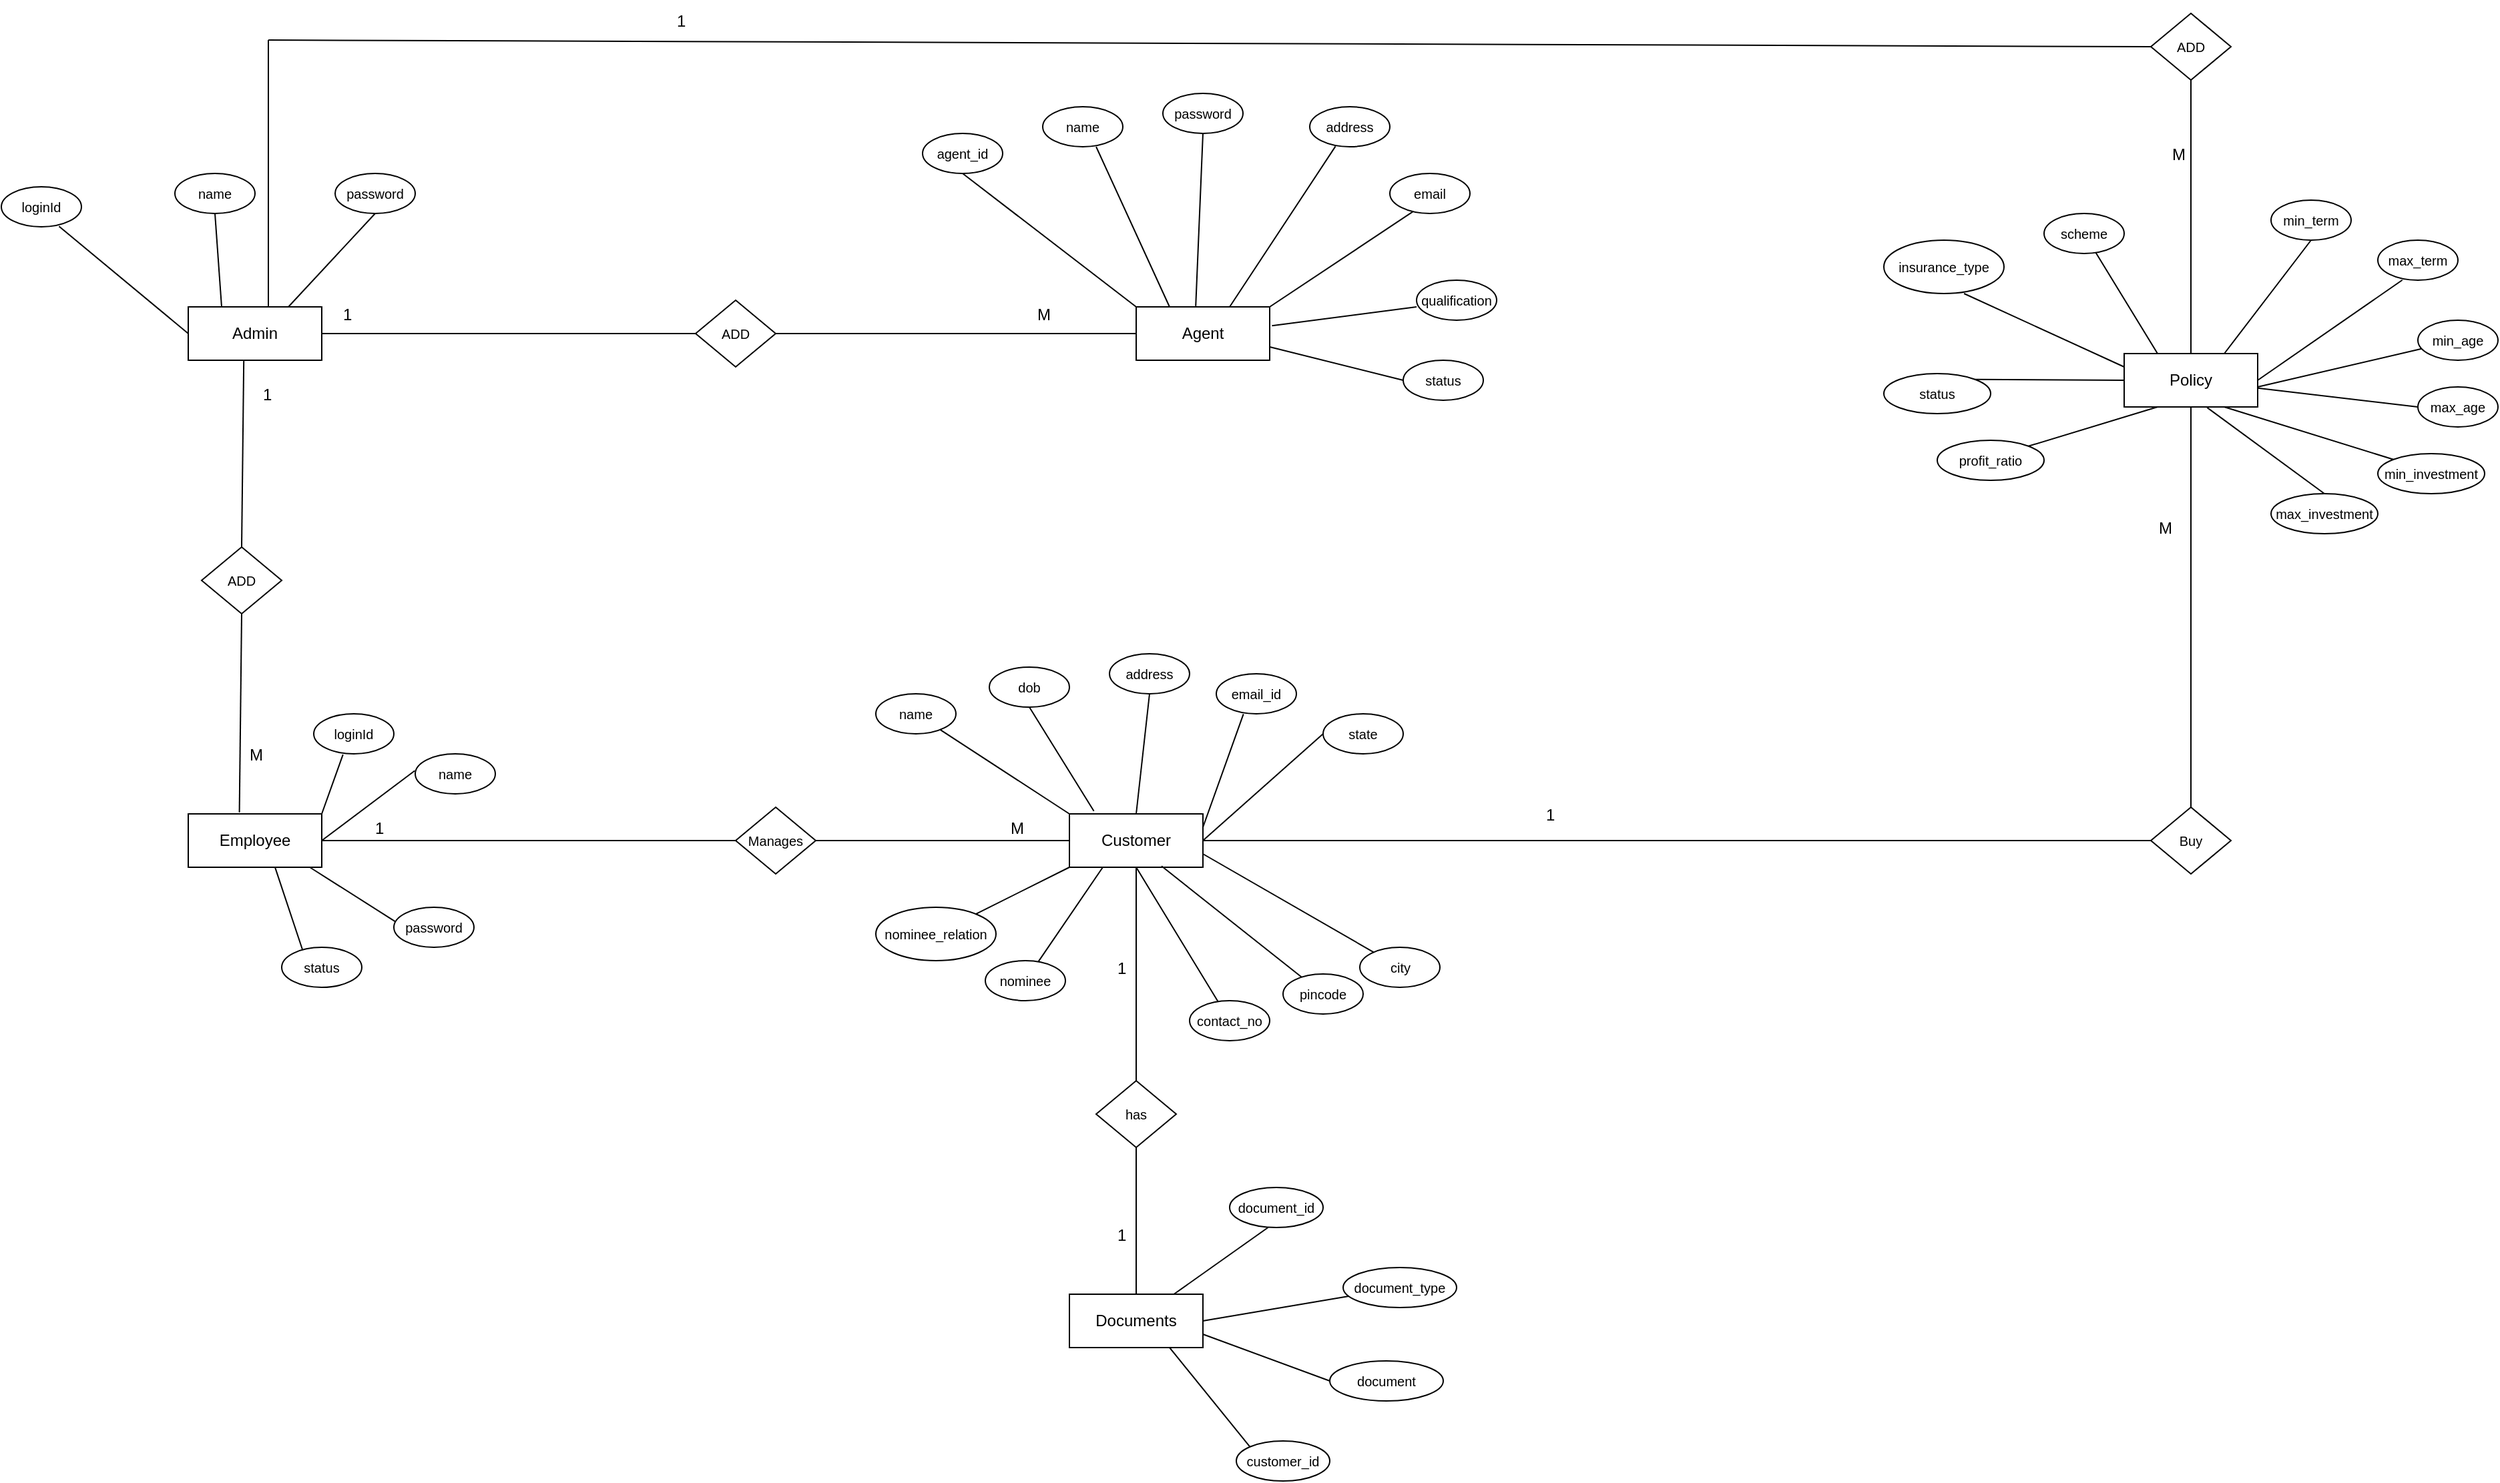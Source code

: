 <mxfile version="20.2.3" type="device"><diagram id="deHl7INwmzw43s4CcT-8" name="Page-1"><mxGraphModel dx="1221" dy="764" grid="1" gridSize="10" guides="1" tooltips="1" connect="1" arrows="1" fold="1" page="1" pageScale="1" pageWidth="827" pageHeight="1169" math="0" shadow="0"><root><mxCell id="0"/><mxCell id="1" parent="0"/><mxCell id="kj8XC2v3NayY3ZN3ImN2-1" value="Admin" style="whiteSpace=wrap;html=1;align=center;" parent="1" vertex="1"><mxGeometry x="230" y="250" width="100" height="40" as="geometry"/></mxCell><mxCell id="kj8XC2v3NayY3ZN3ImN2-2" value="&lt;font style=&quot;font-size: 10px;&quot;&gt;loginId&lt;/font&gt;" style="ellipse;whiteSpace=wrap;html=1;align=center;" parent="1" vertex="1"><mxGeometry x="90" y="160" width="60" height="30" as="geometry"/></mxCell><mxCell id="kj8XC2v3NayY3ZN3ImN2-3" value="" style="endArrow=none;html=1;rounded=0;fontSize=10;entryX=0.72;entryY=0.987;entryDx=0;entryDy=0;entryPerimeter=0;exitX=0;exitY=0.5;exitDx=0;exitDy=0;" parent="1" source="kj8XC2v3NayY3ZN3ImN2-1" target="kj8XC2v3NayY3ZN3ImN2-2" edge="1"><mxGeometry width="50" height="50" relative="1" as="geometry"><mxPoint x="360" y="290" as="sourcePoint"/><mxPoint x="410" y="240" as="targetPoint"/></mxGeometry></mxCell><mxCell id="kj8XC2v3NayY3ZN3ImN2-4" value="&lt;font style=&quot;font-size: 10px;&quot;&gt;name&lt;/font&gt;" style="ellipse;whiteSpace=wrap;html=1;align=center;" parent="1" vertex="1"><mxGeometry x="220" y="150" width="60" height="30" as="geometry"/></mxCell><mxCell id="kj8XC2v3NayY3ZN3ImN2-5" value="" style="endArrow=none;html=1;rounded=0;fontSize=10;entryX=0.5;entryY=1;entryDx=0;entryDy=0;exitX=0.25;exitY=0;exitDx=0;exitDy=0;" parent="1" source="kj8XC2v3NayY3ZN3ImN2-1" target="kj8XC2v3NayY3ZN3ImN2-4" edge="1"><mxGeometry width="50" height="50" relative="1" as="geometry"><mxPoint x="240" y="280" as="sourcePoint"/><mxPoint x="143.2" y="199.61" as="targetPoint"/></mxGeometry></mxCell><mxCell id="kj8XC2v3NayY3ZN3ImN2-6" value="&lt;font style=&quot;font-size: 10px;&quot;&gt;password&lt;/font&gt;" style="ellipse;whiteSpace=wrap;html=1;align=center;" parent="1" vertex="1"><mxGeometry x="340" y="150" width="60" height="30" as="geometry"/></mxCell><mxCell id="kj8XC2v3NayY3ZN3ImN2-7" value="" style="endArrow=none;html=1;rounded=0;fontSize=10;entryX=0.5;entryY=1;entryDx=0;entryDy=0;exitX=0.75;exitY=0;exitDx=0;exitDy=0;" parent="1" source="kj8XC2v3NayY3ZN3ImN2-1" target="kj8XC2v3NayY3ZN3ImN2-6" edge="1"><mxGeometry width="50" height="50" relative="1" as="geometry"><mxPoint x="265" y="260" as="sourcePoint"/><mxPoint x="260" y="190" as="targetPoint"/></mxGeometry></mxCell><mxCell id="kj8XC2v3NayY3ZN3ImN2-8" value="ADD" style="rhombus;whiteSpace=wrap;html=1;fontSize=10;" parent="1" vertex="1"><mxGeometry x="610" y="245" width="60" height="50" as="geometry"/></mxCell><mxCell id="kj8XC2v3NayY3ZN3ImN2-9" value="" style="endArrow=none;html=1;rounded=0;fontSize=10;entryX=0;entryY=0.5;entryDx=0;entryDy=0;exitX=1;exitY=0.5;exitDx=0;exitDy=0;" parent="1" source="kj8XC2v3NayY3ZN3ImN2-1" target="kj8XC2v3NayY3ZN3ImN2-8" edge="1"><mxGeometry width="50" height="50" relative="1" as="geometry"><mxPoint x="440" y="290" as="sourcePoint"/><mxPoint x="490" y="240" as="targetPoint"/></mxGeometry></mxCell><mxCell id="kj8XC2v3NayY3ZN3ImN2-11" value="Agent" style="whiteSpace=wrap;html=1;align=center;" parent="1" vertex="1"><mxGeometry x="940" y="250" width="100" height="40" as="geometry"/></mxCell><mxCell id="kj8XC2v3NayY3ZN3ImN2-12" value="" style="endArrow=none;html=1;rounded=0;fontSize=10;exitX=1;exitY=0.5;exitDx=0;exitDy=0;" parent="1" source="kj8XC2v3NayY3ZN3ImN2-8" edge="1"><mxGeometry width="50" height="50" relative="1" as="geometry"><mxPoint x="680" y="269.5" as="sourcePoint"/><mxPoint x="940" y="270" as="targetPoint"/></mxGeometry></mxCell><mxCell id="kj8XC2v3NayY3ZN3ImN2-13" value="&lt;font style=&quot;font-size: 10px;&quot;&gt;agent_id&lt;/font&gt;" style="ellipse;whiteSpace=wrap;html=1;align=center;" parent="1" vertex="1"><mxGeometry x="780" y="120" width="60" height="30" as="geometry"/></mxCell><mxCell id="kj8XC2v3NayY3ZN3ImN2-14" value="" style="endArrow=none;html=1;rounded=0;fontSize=10;entryX=0.5;entryY=1;entryDx=0;entryDy=0;exitX=0;exitY=0;exitDx=0;exitDy=0;" parent="1" source="kj8XC2v3NayY3ZN3ImN2-11" target="kj8XC2v3NayY3ZN3ImN2-13" edge="1"><mxGeometry width="50" height="50" relative="1" as="geometry"><mxPoint x="315" y="260" as="sourcePoint"/><mxPoint x="380" y="190" as="targetPoint"/></mxGeometry></mxCell><mxCell id="kj8XC2v3NayY3ZN3ImN2-15" value="&lt;font style=&quot;font-size: 10px;&quot;&gt;name&lt;/font&gt;" style="ellipse;whiteSpace=wrap;html=1;align=center;" parent="1" vertex="1"><mxGeometry x="870" y="100" width="60" height="30" as="geometry"/></mxCell><mxCell id="kj8XC2v3NayY3ZN3ImN2-16" value="" style="endArrow=none;html=1;rounded=0;fontSize=10;entryX=0.667;entryY=1;entryDx=0;entryDy=0;exitX=0.25;exitY=0;exitDx=0;exitDy=0;entryPerimeter=0;" parent="1" source="kj8XC2v3NayY3ZN3ImN2-11" target="kj8XC2v3NayY3ZN3ImN2-15" edge="1"><mxGeometry width="50" height="50" relative="1" as="geometry"><mxPoint x="950" y="260" as="sourcePoint"/><mxPoint x="820" y="160" as="targetPoint"/></mxGeometry></mxCell><mxCell id="kj8XC2v3NayY3ZN3ImN2-17" value="&lt;font style=&quot;font-size: 10px;&quot;&gt;password&lt;/font&gt;" style="ellipse;whiteSpace=wrap;html=1;align=center;" parent="1" vertex="1"><mxGeometry x="960" y="90" width="60" height="30" as="geometry"/></mxCell><mxCell id="kj8XC2v3NayY3ZN3ImN2-18" value="" style="endArrow=none;html=1;rounded=0;fontSize=10;entryX=0.5;entryY=1;entryDx=0;entryDy=0;exitX=0.446;exitY=-0.014;exitDx=0;exitDy=0;exitPerimeter=0;" parent="1" source="kj8XC2v3NayY3ZN3ImN2-11" target="kj8XC2v3NayY3ZN3ImN2-17" edge="1"><mxGeometry width="50" height="50" relative="1" as="geometry"><mxPoint x="975" y="260" as="sourcePoint"/><mxPoint x="920.02" y="140" as="targetPoint"/></mxGeometry></mxCell><mxCell id="kj8XC2v3NayY3ZN3ImN2-19" value="&lt;font style=&quot;font-size: 10px;&quot;&gt;address&lt;/font&gt;" style="ellipse;whiteSpace=wrap;html=1;align=center;" parent="1" vertex="1"><mxGeometry x="1070" y="100" width="60" height="30" as="geometry"/></mxCell><mxCell id="kj8XC2v3NayY3ZN3ImN2-20" value="" style="endArrow=none;html=1;rounded=0;fontSize=10;entryX=0.321;entryY=0.99;entryDx=0;entryDy=0;exitX=0.7;exitY=0;exitDx=0;exitDy=0;exitPerimeter=0;entryPerimeter=0;" parent="1" source="kj8XC2v3NayY3ZN3ImN2-11" target="kj8XC2v3NayY3ZN3ImN2-19" edge="1"><mxGeometry width="50" height="50" relative="1" as="geometry"><mxPoint x="994.6" y="259.44" as="sourcePoint"/><mxPoint x="1000" y="130" as="targetPoint"/></mxGeometry></mxCell><mxCell id="kj8XC2v3NayY3ZN3ImN2-21" value="&lt;font style=&quot;font-size: 10px;&quot;&gt;email&lt;/font&gt;" style="ellipse;whiteSpace=wrap;html=1;align=center;" parent="1" vertex="1"><mxGeometry x="1130" y="150" width="60" height="30" as="geometry"/></mxCell><mxCell id="kj8XC2v3NayY3ZN3ImN2-22" value="" style="endArrow=none;html=1;rounded=0;fontSize=10;entryX=0.289;entryY=0.953;entryDx=0;entryDy=0;exitX=1;exitY=0;exitDx=0;exitDy=0;entryPerimeter=0;" parent="1" source="kj8XC2v3NayY3ZN3ImN2-11" target="kj8XC2v3NayY3ZN3ImN2-21" edge="1"><mxGeometry width="50" height="50" relative="1" as="geometry"><mxPoint x="1020" y="260" as="sourcePoint"/><mxPoint x="1099.26" y="139.7" as="targetPoint"/></mxGeometry></mxCell><mxCell id="kj8XC2v3NayY3ZN3ImN2-23" value="&lt;font style=&quot;font-size: 10px;&quot;&gt;qualification&lt;/font&gt;" style="ellipse;whiteSpace=wrap;html=1;align=center;" parent="1" vertex="1"><mxGeometry x="1150" y="230" width="60" height="30" as="geometry"/></mxCell><mxCell id="kj8XC2v3NayY3ZN3ImN2-24" value="" style="endArrow=none;html=1;rounded=0;fontSize=10;entryX=0;entryY=0.667;entryDx=0;entryDy=0;exitX=1.017;exitY=0.352;exitDx=0;exitDy=0;entryPerimeter=0;exitPerimeter=0;" parent="1" source="kj8XC2v3NayY3ZN3ImN2-11" target="kj8XC2v3NayY3ZN3ImN2-23" edge="1"><mxGeometry width="50" height="50" relative="1" as="geometry"><mxPoint x="1050" y="260" as="sourcePoint"/><mxPoint x="1157.34" y="188.59" as="targetPoint"/></mxGeometry></mxCell><mxCell id="kj8XC2v3NayY3ZN3ImN2-25" value="&lt;font style=&quot;font-size: 10px;&quot;&gt;status&lt;/font&gt;" style="ellipse;whiteSpace=wrap;html=1;align=center;" parent="1" vertex="1"><mxGeometry x="1140" y="290" width="60" height="30" as="geometry"/></mxCell><mxCell id="kj8XC2v3NayY3ZN3ImN2-26" value="" style="endArrow=none;html=1;rounded=0;fontSize=10;entryX=0;entryY=0.5;entryDx=0;entryDy=0;exitX=1;exitY=0.75;exitDx=0;exitDy=0;" parent="1" source="kj8XC2v3NayY3ZN3ImN2-11" target="kj8XC2v3NayY3ZN3ImN2-25" edge="1"><mxGeometry width="50" height="50" relative="1" as="geometry"><mxPoint x="1051.7" y="274.08" as="sourcePoint"/><mxPoint x="1160" y="260.01" as="targetPoint"/></mxGeometry></mxCell><mxCell id="kj8XC2v3NayY3ZN3ImN2-27" value="ADD" style="rhombus;whiteSpace=wrap;html=1;fontSize=10;" parent="1" vertex="1"><mxGeometry x="240" y="430" width="60" height="50" as="geometry"/></mxCell><mxCell id="kj8XC2v3NayY3ZN3ImN2-28" value="" style="endArrow=none;html=1;rounded=0;fontSize=10;entryX=0.5;entryY=0;entryDx=0;entryDy=0;exitX=0.416;exitY=0.99;exitDx=0;exitDy=0;exitPerimeter=0;" parent="1" source="kj8XC2v3NayY3ZN3ImN2-1" target="kj8XC2v3NayY3ZN3ImN2-27" edge="1"><mxGeometry width="50" height="50" relative="1" as="geometry"><mxPoint x="340" y="280" as="sourcePoint"/><mxPoint x="620" y="280" as="targetPoint"/></mxGeometry></mxCell><mxCell id="kj8XC2v3NayY3ZN3ImN2-29" value="Employee" style="whiteSpace=wrap;html=1;align=center;" parent="1" vertex="1"><mxGeometry x="230" y="630" width="100" height="40" as="geometry"/></mxCell><mxCell id="kj8XC2v3NayY3ZN3ImN2-30" value="&lt;font style=&quot;font-size: 10px;&quot;&gt;loginId&lt;/font&gt;" style="ellipse;whiteSpace=wrap;html=1;align=center;" parent="1" vertex="1"><mxGeometry x="324" y="555" width="60" height="30" as="geometry"/></mxCell><mxCell id="kj8XC2v3NayY3ZN3ImN2-31" value="" style="endArrow=none;html=1;rounded=0;fontSize=10;exitX=0.5;exitY=1;exitDx=0;exitDy=0;entryX=0.383;entryY=-0.028;entryDx=0;entryDy=0;entryPerimeter=0;" parent="1" source="kj8XC2v3NayY3ZN3ImN2-27" target="kj8XC2v3NayY3ZN3ImN2-29" edge="1"><mxGeometry width="50" height="50" relative="1" as="geometry"><mxPoint x="270.8" y="500" as="sourcePoint"/><mxPoint x="270" y="630" as="targetPoint"/></mxGeometry></mxCell><mxCell id="kj8XC2v3NayY3ZN3ImN2-32" value="" style="endArrow=none;html=1;rounded=0;fontSize=10;entryX=0.365;entryY=1.018;entryDx=0;entryDy=0;exitX=1;exitY=0;exitDx=0;exitDy=0;entryPerimeter=0;" parent="1" source="kj8XC2v3NayY3ZN3ImN2-29" target="kj8XC2v3NayY3ZN3ImN2-30" edge="1"><mxGeometry width="50" height="50" relative="1" as="geometry"><mxPoint x="286.8" y="610.39" as="sourcePoint"/><mxPoint x="190.0" y="530" as="targetPoint"/></mxGeometry></mxCell><mxCell id="kj8XC2v3NayY3ZN3ImN2-33" value="&lt;font style=&quot;font-size: 10px;&quot;&gt;name&lt;/font&gt;" style="ellipse;whiteSpace=wrap;html=1;align=center;" parent="1" vertex="1"><mxGeometry x="400" y="585" width="60" height="30" as="geometry"/></mxCell><mxCell id="kj8XC2v3NayY3ZN3ImN2-34" value="" style="endArrow=none;html=1;rounded=0;fontSize=10;entryX=-0.005;entryY=0.42;entryDx=0;entryDy=0;exitX=1;exitY=0.5;exitDx=0;exitDy=0;entryPerimeter=0;" parent="1" source="kj8XC2v3NayY3ZN3ImN2-29" target="kj8XC2v3NayY3ZN3ImN2-33" edge="1"><mxGeometry width="50" height="50" relative="1" as="geometry"><mxPoint x="340" y="640" as="sourcePoint"/><mxPoint x="391.9" y="600.54" as="targetPoint"/></mxGeometry></mxCell><mxCell id="kj8XC2v3NayY3ZN3ImN2-35" value="&lt;font style=&quot;font-size: 10px;&quot;&gt;password&lt;/font&gt;" style="ellipse;whiteSpace=wrap;html=1;align=center;" parent="1" vertex="1"><mxGeometry x="384" y="700" width="60" height="30" as="geometry"/></mxCell><mxCell id="kj8XC2v3NayY3ZN3ImN2-36" value="" style="endArrow=none;html=1;rounded=0;fontSize=10;entryX=0.017;entryY=0.355;entryDx=0;entryDy=0;exitX=0.91;exitY=1;exitDx=0;exitDy=0;entryPerimeter=0;exitPerimeter=0;" parent="1" source="kj8XC2v3NayY3ZN3ImN2-29" target="kj8XC2v3NayY3ZN3ImN2-35" edge="1"><mxGeometry width="50" height="50" relative="1" as="geometry"><mxPoint x="340" y="660" as="sourcePoint"/><mxPoint x="409.7" y="657.6" as="targetPoint"/></mxGeometry></mxCell><mxCell id="kj8XC2v3NayY3ZN3ImN2-37" value="&lt;font style=&quot;font-size: 10px;&quot;&gt;status&lt;/font&gt;" style="ellipse;whiteSpace=wrap;html=1;align=center;" parent="1" vertex="1"><mxGeometry x="300" y="730" width="60" height="30" as="geometry"/></mxCell><mxCell id="kj8XC2v3NayY3ZN3ImN2-38" value="" style="endArrow=none;html=1;rounded=0;fontSize=10;entryX=0.259;entryY=0.059;entryDx=0;entryDy=0;exitX=0.651;exitY=1.008;exitDx=0;exitDy=0;entryPerimeter=0;exitPerimeter=0;" parent="1" source="kj8XC2v3NayY3ZN3ImN2-29" target="kj8XC2v3NayY3ZN3ImN2-37" edge="1"><mxGeometry width="50" height="50" relative="1" as="geometry"><mxPoint x="331" y="680" as="sourcePoint"/><mxPoint x="395.02" y="720.65" as="targetPoint"/></mxGeometry></mxCell><mxCell id="kj8XC2v3NayY3ZN3ImN2-39" value="Manages" style="rhombus;whiteSpace=wrap;html=1;fontSize=10;" parent="1" vertex="1"><mxGeometry x="640" y="625" width="60" height="50" as="geometry"/></mxCell><mxCell id="kj8XC2v3NayY3ZN3ImN2-40" value="Customer" style="whiteSpace=wrap;html=1;align=center;" parent="1" vertex="1"><mxGeometry x="890" y="630" width="100" height="40" as="geometry"/></mxCell><mxCell id="kj8XC2v3NayY3ZN3ImN2-41" value="" style="endArrow=none;html=1;rounded=0;fontSize=10;entryX=0;entryY=0.5;entryDx=0;entryDy=0;exitX=1;exitY=0.5;exitDx=0;exitDy=0;" parent="1" source="kj8XC2v3NayY3ZN3ImN2-29" target="kj8XC2v3NayY3ZN3ImN2-39" edge="1"><mxGeometry width="50" height="50" relative="1" as="geometry"><mxPoint x="414" y="530" as="sourcePoint"/><mxPoint x="694" y="530" as="targetPoint"/></mxGeometry></mxCell><mxCell id="kj8XC2v3NayY3ZN3ImN2-42" value="" style="endArrow=none;html=1;rounded=0;fontSize=10;entryX=0;entryY=0.5;entryDx=0;entryDy=0;exitX=1;exitY=0.5;exitDx=0;exitDy=0;" parent="1" source="kj8XC2v3NayY3ZN3ImN2-39" target="kj8XC2v3NayY3ZN3ImN2-40" edge="1"><mxGeometry width="50" height="50" relative="1" as="geometry"><mxPoint x="340" y="660" as="sourcePoint"/><mxPoint x="650" y="660" as="targetPoint"/></mxGeometry></mxCell><mxCell id="kj8XC2v3NayY3ZN3ImN2-43" value="&lt;font style=&quot;font-size: 10px;&quot;&gt;name&lt;/font&gt;" style="ellipse;whiteSpace=wrap;html=1;align=center;" parent="1" vertex="1"><mxGeometry x="745" y="540" width="60" height="30" as="geometry"/></mxCell><mxCell id="kj8XC2v3NayY3ZN3ImN2-44" value="" style="endArrow=none;html=1;rounded=0;fontSize=10;exitX=0;exitY=0;exitDx=0;exitDy=0;" parent="1" source="kj8XC2v3NayY3ZN3ImN2-40" target="kj8XC2v3NayY3ZN3ImN2-43" edge="1"><mxGeometry width="50" height="50" relative="1" as="geometry"><mxPoint x="340" y="660" as="sourcePoint"/><mxPoint x="409.7" y="607.6" as="targetPoint"/></mxGeometry></mxCell><mxCell id="kj8XC2v3NayY3ZN3ImN2-45" value="&lt;font style=&quot;font-size: 10px;&quot;&gt;dob&lt;/font&gt;" style="ellipse;whiteSpace=wrap;html=1;align=center;" parent="1" vertex="1"><mxGeometry x="830" y="520" width="60" height="30" as="geometry"/></mxCell><mxCell id="kj8XC2v3NayY3ZN3ImN2-46" value="" style="endArrow=none;html=1;rounded=0;fontSize=10;exitX=0.183;exitY=-0.054;exitDx=0;exitDy=0;entryX=0.5;entryY=1;entryDx=0;entryDy=0;exitPerimeter=0;" parent="1" source="kj8XC2v3NayY3ZN3ImN2-40" target="kj8XC2v3NayY3ZN3ImN2-45" edge="1"><mxGeometry width="50" height="50" relative="1" as="geometry"><mxPoint x="900" y="640" as="sourcePoint"/><mxPoint x="814.569" y="563.112" as="targetPoint"/></mxGeometry></mxCell><mxCell id="kj8XC2v3NayY3ZN3ImN2-47" value="&lt;font style=&quot;font-size: 10px;&quot;&gt;address&lt;/font&gt;" style="ellipse;whiteSpace=wrap;html=1;align=center;" parent="1" vertex="1"><mxGeometry x="920" y="510" width="60" height="30" as="geometry"/></mxCell><mxCell id="kj8XC2v3NayY3ZN3ImN2-48" value="" style="endArrow=none;html=1;rounded=0;fontSize=10;exitX=0.5;exitY=0;exitDx=0;exitDy=0;entryX=0.5;entryY=1;entryDx=0;entryDy=0;" parent="1" source="kj8XC2v3NayY3ZN3ImN2-40" target="kj8XC2v3NayY3ZN3ImN2-47" edge="1"><mxGeometry width="50" height="50" relative="1" as="geometry"><mxPoint x="918.3" y="637.84" as="sourcePoint"/><mxPoint x="900" y="550" as="targetPoint"/></mxGeometry></mxCell><mxCell id="kj8XC2v3NayY3ZN3ImN2-49" value="&lt;font style=&quot;font-size: 10px;&quot;&gt;email_id&lt;/font&gt;" style="ellipse;whiteSpace=wrap;html=1;align=center;" parent="1" vertex="1"><mxGeometry x="1000" y="525" width="60" height="30" as="geometry"/></mxCell><mxCell id="kj8XC2v3NayY3ZN3ImN2-50" value="" style="endArrow=none;html=1;rounded=0;fontSize=10;exitX=1;exitY=0.25;exitDx=0;exitDy=0;entryX=0.339;entryY=1.006;entryDx=0;entryDy=0;entryPerimeter=0;" parent="1" source="kj8XC2v3NayY3ZN3ImN2-40" target="kj8XC2v3NayY3ZN3ImN2-49" edge="1"><mxGeometry width="50" height="50" relative="1" as="geometry"><mxPoint x="950" y="640" as="sourcePoint"/><mxPoint x="1000" y="550" as="targetPoint"/></mxGeometry></mxCell><mxCell id="kj8XC2v3NayY3ZN3ImN2-51" value="&lt;font style=&quot;font-size: 10px;&quot;&gt;state&lt;/font&gt;" style="ellipse;whiteSpace=wrap;html=1;align=center;" parent="1" vertex="1"><mxGeometry x="1080" y="555" width="60" height="30" as="geometry"/></mxCell><mxCell id="kj8XC2v3NayY3ZN3ImN2-52" value="" style="endArrow=none;html=1;rounded=0;fontSize=10;exitX=1;exitY=0.5;exitDx=0;exitDy=0;entryX=0;entryY=0.5;entryDx=0;entryDy=0;" parent="1" source="kj8XC2v3NayY3ZN3ImN2-40" target="kj8XC2v3NayY3ZN3ImN2-51" edge="1"><mxGeometry width="50" height="50" relative="1" as="geometry"><mxPoint x="1000" y="650" as="sourcePoint"/><mxPoint x="1090.34" y="595.18" as="targetPoint"/></mxGeometry></mxCell><mxCell id="kj8XC2v3NayY3ZN3ImN2-53" value="&lt;font style=&quot;font-size: 10px;&quot;&gt;city&lt;/font&gt;" style="ellipse;whiteSpace=wrap;html=1;align=center;" parent="1" vertex="1"><mxGeometry x="1107.5" y="730" width="60" height="30" as="geometry"/></mxCell><mxCell id="kj8XC2v3NayY3ZN3ImN2-54" value="" style="endArrow=none;html=1;rounded=0;fontSize=10;exitX=1;exitY=0.75;exitDx=0;exitDy=0;" parent="1" source="kj8XC2v3NayY3ZN3ImN2-40" target="kj8XC2v3NayY3ZN3ImN2-53" edge="1"><mxGeometry width="50" height="50" relative="1" as="geometry"><mxPoint x="1000" y="660" as="sourcePoint"/><mxPoint x="1130" y="640" as="targetPoint"/></mxGeometry></mxCell><mxCell id="kj8XC2v3NayY3ZN3ImN2-55" value="&lt;span style=&quot;font-size: 10px;&quot;&gt;pincode&lt;/span&gt;" style="ellipse;whiteSpace=wrap;html=1;align=center;" parent="1" vertex="1"><mxGeometry x="1050" y="750" width="60" height="30" as="geometry"/></mxCell><mxCell id="kj8XC2v3NayY3ZN3ImN2-56" value="" style="endArrow=none;html=1;rounded=0;fontSize=10;exitX=0.69;exitY=0.979;exitDx=0;exitDy=0;exitPerimeter=0;" parent="1" source="kj8XC2v3NayY3ZN3ImN2-40" target="kj8XC2v3NayY3ZN3ImN2-55" edge="1"><mxGeometry width="50" height="50" relative="1" as="geometry"><mxPoint x="1000" y="670" as="sourcePoint"/><mxPoint x="1124.275" y="707.283" as="targetPoint"/></mxGeometry></mxCell><mxCell id="kj8XC2v3NayY3ZN3ImN2-57" value="&lt;span style=&quot;font-size: 10px;&quot;&gt;contact_no&lt;/span&gt;" style="ellipse;whiteSpace=wrap;html=1;align=center;" parent="1" vertex="1"><mxGeometry x="980" y="770" width="60" height="30" as="geometry"/></mxCell><mxCell id="kj8XC2v3NayY3ZN3ImN2-58" value="" style="endArrow=none;html=1;rounded=0;fontSize=10;exitX=0.5;exitY=1;exitDx=0;exitDy=0;" parent="1" source="kj8XC2v3NayY3ZN3ImN2-40" target="kj8XC2v3NayY3ZN3ImN2-57" edge="1"><mxGeometry width="50" height="50" relative="1" as="geometry"><mxPoint x="969.0" y="679.16" as="sourcePoint"/><mxPoint x="1056.032" y="761.725" as="targetPoint"/></mxGeometry></mxCell><mxCell id="kj8XC2v3NayY3ZN3ImN2-59" value="&lt;span style=&quot;font-size: 10px;&quot;&gt;nominee&lt;/span&gt;" style="ellipse;whiteSpace=wrap;html=1;align=center;" parent="1" vertex="1"><mxGeometry x="827" y="740" width="60" height="30" as="geometry"/></mxCell><mxCell id="kj8XC2v3NayY3ZN3ImN2-60" value="&lt;span style=&quot;font-size: 10px;&quot;&gt;nominee_relation&lt;/span&gt;" style="ellipse;whiteSpace=wrap;html=1;align=center;" parent="1" vertex="1"><mxGeometry x="745" y="700" width="90" height="40" as="geometry"/></mxCell><mxCell id="kj8XC2v3NayY3ZN3ImN2-61" value="" style="endArrow=none;html=1;rounded=0;fontSize=10;exitX=0.25;exitY=1;exitDx=0;exitDy=0;" parent="1" source="kj8XC2v3NayY3ZN3ImN2-40" target="kj8XC2v3NayY3ZN3ImN2-59" edge="1"><mxGeometry width="50" height="50" relative="1" as="geometry"><mxPoint x="950" y="680" as="sourcePoint"/><mxPoint x="975.757" y="770.151" as="targetPoint"/></mxGeometry></mxCell><mxCell id="kj8XC2v3NayY3ZN3ImN2-62" value="" style="endArrow=none;html=1;rounded=0;fontSize=10;exitX=0;exitY=1;exitDx=0;exitDy=0;" parent="1" source="kj8XC2v3NayY3ZN3ImN2-40" target="kj8XC2v3NayY3ZN3ImN2-60" edge="1"><mxGeometry width="50" height="50" relative="1" as="geometry"><mxPoint x="925" y="680" as="sourcePoint"/><mxPoint x="903.546" y="770.105" as="targetPoint"/></mxGeometry></mxCell><mxCell id="kj8XC2v3NayY3ZN3ImN2-65" value="has" style="rhombus;whiteSpace=wrap;html=1;fontSize=10;" parent="1" vertex="1"><mxGeometry x="910" y="830" width="60" height="50" as="geometry"/></mxCell><mxCell id="kj8XC2v3NayY3ZN3ImN2-66" value="" style="endArrow=none;html=1;rounded=0;fontSize=10;entryX=0.5;entryY=1;entryDx=0;entryDy=0;exitX=0.5;exitY=0;exitDx=0;exitDy=0;" parent="1" source="kj8XC2v3NayY3ZN3ImN2-65" target="kj8XC2v3NayY3ZN3ImN2-40" edge="1"><mxGeometry width="50" height="50" relative="1" as="geometry"><mxPoint x="710" y="660" as="sourcePoint"/><mxPoint x="900" y="660" as="targetPoint"/></mxGeometry></mxCell><mxCell id="kj8XC2v3NayY3ZN3ImN2-67" value="Documents" style="whiteSpace=wrap;html=1;align=center;" parent="1" vertex="1"><mxGeometry x="890" y="990" width="100" height="40" as="geometry"/></mxCell><mxCell id="kj8XC2v3NayY3ZN3ImN2-68" value="" style="endArrow=none;html=1;rounded=0;fontSize=10;entryX=0.5;entryY=1;entryDx=0;entryDy=0;exitX=0.5;exitY=0;exitDx=0;exitDy=0;" parent="1" source="kj8XC2v3NayY3ZN3ImN2-67" target="kj8XC2v3NayY3ZN3ImN2-65" edge="1"><mxGeometry width="50" height="50" relative="1" as="geometry"><mxPoint x="939.58" y="1110" as="sourcePoint"/><mxPoint x="939.58" y="920" as="targetPoint"/></mxGeometry></mxCell><mxCell id="kj8XC2v3NayY3ZN3ImN2-69" value="&lt;span style=&quot;font-size: 10px;&quot;&gt;document_id&lt;/span&gt;" style="ellipse;whiteSpace=wrap;html=1;align=center;" parent="1" vertex="1"><mxGeometry x="1010" y="910" width="70" height="30" as="geometry"/></mxCell><mxCell id="kj8XC2v3NayY3ZN3ImN2-70" value="&lt;span style=&quot;font-size: 10px;&quot;&gt;document_type&lt;/span&gt;" style="ellipse;whiteSpace=wrap;html=1;align=center;" parent="1" vertex="1"><mxGeometry x="1095" y="970" width="85" height="30" as="geometry"/></mxCell><mxCell id="kj8XC2v3NayY3ZN3ImN2-71" value="&lt;span style=&quot;font-size: 10px;&quot;&gt;document&lt;/span&gt;" style="ellipse;whiteSpace=wrap;html=1;align=center;" parent="1" vertex="1"><mxGeometry x="1085" y="1040" width="85" height="30" as="geometry"/></mxCell><mxCell id="kj8XC2v3NayY3ZN3ImN2-72" value="" style="endArrow=none;html=1;rounded=0;fontSize=10;entryX=0.411;entryY=1;entryDx=0;entryDy=0;entryPerimeter=0;" parent="1" source="kj8XC2v3NayY3ZN3ImN2-67" target="kj8XC2v3NayY3ZN3ImN2-69" edge="1"><mxGeometry width="50" height="50" relative="1" as="geometry"><mxPoint x="950" y="680" as="sourcePoint"/><mxPoint x="1030" y="960" as="targetPoint"/></mxGeometry></mxCell><mxCell id="kj8XC2v3NayY3ZN3ImN2-73" value="" style="endArrow=none;html=1;rounded=0;fontSize=10;exitX=1;exitY=0.5;exitDx=0;exitDy=0;" parent="1" source="kj8XC2v3NayY3ZN3ImN2-67" target="kj8XC2v3NayY3ZN3ImN2-70" edge="1"><mxGeometry width="50" height="50" relative="1" as="geometry"><mxPoint x="978.22" y="1000" as="sourcePoint"/><mxPoint x="1048.77" y="950" as="targetPoint"/></mxGeometry></mxCell><mxCell id="kj8XC2v3NayY3ZN3ImN2-74" value="" style="endArrow=none;html=1;rounded=0;fontSize=10;exitX=1;exitY=0.75;exitDx=0;exitDy=0;entryX=0;entryY=0.5;entryDx=0;entryDy=0;" parent="1" source="kj8XC2v3NayY3ZN3ImN2-67" target="kj8XC2v3NayY3ZN3ImN2-71" edge="1"><mxGeometry width="50" height="50" relative="1" as="geometry"><mxPoint x="1000" y="1020" as="sourcePoint"/><mxPoint x="1109.213" y="1001.511" as="targetPoint"/></mxGeometry></mxCell><mxCell id="kj8XC2v3NayY3ZN3ImN2-75" value="&lt;span style=&quot;font-size: 10px;&quot;&gt;customer_id&lt;/span&gt;" style="ellipse;whiteSpace=wrap;html=1;align=center;" parent="1" vertex="1"><mxGeometry x="1015" y="1100" width="70" height="30" as="geometry"/></mxCell><mxCell id="kj8XC2v3NayY3ZN3ImN2-76" value="" style="endArrow=none;html=1;rounded=0;fontSize=10;exitX=0.75;exitY=1;exitDx=0;exitDy=0;entryX=0;entryY=0;entryDx=0;entryDy=0;" parent="1" source="kj8XC2v3NayY3ZN3ImN2-67" target="kj8XC2v3NayY3ZN3ImN2-75" edge="1"><mxGeometry width="50" height="50" relative="1" as="geometry"><mxPoint x="1000" y="1030" as="sourcePoint"/><mxPoint x="1095" y="1065" as="targetPoint"/></mxGeometry></mxCell><mxCell id="kj8XC2v3NayY3ZN3ImN2-77" value="Policy" style="whiteSpace=wrap;html=1;align=center;" parent="1" vertex="1"><mxGeometry x="1680" y="285" width="100" height="40" as="geometry"/></mxCell><mxCell id="kj8XC2v3NayY3ZN3ImN2-78" value="" style="endArrow=none;html=1;rounded=0;fontSize=10;exitX=0.6;exitY=0;exitDx=0;exitDy=0;exitPerimeter=0;" parent="1" source="kj8XC2v3NayY3ZN3ImN2-1" edge="1"><mxGeometry width="50" height="50" relative="1" as="geometry"><mxPoint x="370" y="190" as="sourcePoint"/><mxPoint x="290" y="50" as="targetPoint"/></mxGeometry></mxCell><mxCell id="kj8XC2v3NayY3ZN3ImN2-79" value="" style="endArrow=none;html=1;rounded=0;fontSize=10;entryX=0;entryY=0.5;entryDx=0;entryDy=0;" parent="1" target="kj8XC2v3NayY3ZN3ImN2-80" edge="1"><mxGeometry width="50" height="50" relative="1" as="geometry"><mxPoint x="290" y="50" as="sourcePoint"/><mxPoint x="1630" y="50" as="targetPoint"/></mxGeometry></mxCell><mxCell id="kj8XC2v3NayY3ZN3ImN2-80" value="ADD" style="rhombus;whiteSpace=wrap;html=1;fontSize=10;" parent="1" vertex="1"><mxGeometry x="1700" y="30" width="60" height="50" as="geometry"/></mxCell><mxCell id="kj8XC2v3NayY3ZN3ImN2-82" value="" style="endArrow=none;html=1;rounded=0;fontSize=10;entryX=0.5;entryY=0;entryDx=0;entryDy=0;exitX=0.5;exitY=1;exitDx=0;exitDy=0;" parent="1" source="kj8XC2v3NayY3ZN3ImN2-80" target="kj8XC2v3NayY3ZN3ImN2-77" edge="1"><mxGeometry width="50" height="50" relative="1" as="geometry"><mxPoint x="1670" y="10" as="sourcePoint"/><mxPoint x="1720" y="-40" as="targetPoint"/></mxGeometry></mxCell><mxCell id="kj8XC2v3NayY3ZN3ImN2-83" value="&lt;font style=&quot;font-size: 10px;&quot;&gt;insurance_type&lt;/font&gt;" style="ellipse;whiteSpace=wrap;html=1;align=center;" parent="1" vertex="1"><mxGeometry x="1500" y="200" width="90" height="40" as="geometry"/></mxCell><mxCell id="kj8XC2v3NayY3ZN3ImN2-84" value="&lt;font style=&quot;font-size: 10px;&quot;&gt;scheme&lt;/font&gt;" style="ellipse;whiteSpace=wrap;html=1;align=center;" parent="1" vertex="1"><mxGeometry x="1620" y="180" width="60" height="30" as="geometry"/></mxCell><mxCell id="kj8XC2v3NayY3ZN3ImN2-85" value="" style="endArrow=none;html=1;rounded=0;fontSize=10;entryX=0;entryY=0.25;entryDx=0;entryDy=0;exitX=0.667;exitY=1;exitDx=0;exitDy=0;exitPerimeter=0;" parent="1" source="kj8XC2v3NayY3ZN3ImN2-83" target="kj8XC2v3NayY3ZN3ImN2-77" edge="1"><mxGeometry width="50" height="50" relative="1" as="geometry"><mxPoint x="1051.7" y="274.08" as="sourcePoint"/><mxPoint x="1160.0" y="260.01" as="targetPoint"/></mxGeometry></mxCell><mxCell id="kj8XC2v3NayY3ZN3ImN2-86" value="" style="endArrow=none;html=1;rounded=0;fontSize=10;entryX=0.25;entryY=0;entryDx=0;entryDy=0;" parent="1" source="kj8XC2v3NayY3ZN3ImN2-84" target="kj8XC2v3NayY3ZN3ImN2-77" edge="1"><mxGeometry width="50" height="50" relative="1" as="geometry"><mxPoint x="1570.03" y="250" as="sourcePoint"/><mxPoint x="1690.0" y="305" as="targetPoint"/></mxGeometry></mxCell><mxCell id="kj8XC2v3NayY3ZN3ImN2-87" value="&lt;font style=&quot;font-size: 10px;&quot;&gt;min_term&lt;/font&gt;" style="ellipse;whiteSpace=wrap;html=1;align=center;" parent="1" vertex="1"><mxGeometry x="1790" y="170" width="60" height="30" as="geometry"/></mxCell><mxCell id="kj8XC2v3NayY3ZN3ImN2-88" value="" style="endArrow=none;html=1;rounded=0;fontSize=10;entryX=0.75;entryY=0;entryDx=0;entryDy=0;exitX=0.5;exitY=1;exitDx=0;exitDy=0;" parent="1" source="kj8XC2v3NayY3ZN3ImN2-87" target="kj8XC2v3NayY3ZN3ImN2-77" edge="1"><mxGeometry width="50" height="50" relative="1" as="geometry"><mxPoint x="1668.685" y="219.358" as="sourcePoint"/><mxPoint x="1715.0" y="295" as="targetPoint"/></mxGeometry></mxCell><mxCell id="kj8XC2v3NayY3ZN3ImN2-89" value="&lt;font style=&quot;font-size: 10px;&quot;&gt;max_term&lt;/font&gt;" style="ellipse;whiteSpace=wrap;html=1;align=center;" parent="1" vertex="1"><mxGeometry x="1870" y="200" width="60" height="30" as="geometry"/></mxCell><mxCell id="kj8XC2v3NayY3ZN3ImN2-90" value="" style="endArrow=none;html=1;rounded=0;fontSize=10;entryX=1;entryY=0.5;entryDx=0;entryDy=0;exitX=0.306;exitY=0.996;exitDx=0;exitDy=0;exitPerimeter=0;" parent="1" source="kj8XC2v3NayY3ZN3ImN2-89" target="kj8XC2v3NayY3ZN3ImN2-77" edge="1"><mxGeometry width="50" height="50" relative="1" as="geometry"><mxPoint x="1850.0" y="220" as="sourcePoint"/><mxPoint x="1765.0" y="295" as="targetPoint"/></mxGeometry></mxCell><mxCell id="kj8XC2v3NayY3ZN3ImN2-91" value="&lt;font style=&quot;font-size: 10px;&quot;&gt;min_age&lt;/font&gt;" style="ellipse;whiteSpace=wrap;html=1;align=center;" parent="1" vertex="1"><mxGeometry x="1900" y="260" width="60" height="30" as="geometry"/></mxCell><mxCell id="kj8XC2v3NayY3ZN3ImN2-92" value="" style="endArrow=none;html=1;rounded=0;fontSize=10;entryX=1;entryY=0.625;entryDx=0;entryDy=0;entryPerimeter=0;" parent="1" source="kj8XC2v3NayY3ZN3ImN2-91" target="kj8XC2v3NayY3ZN3ImN2-77" edge="1"><mxGeometry width="50" height="50" relative="1" as="geometry"><mxPoint x="1918.36" y="259.88" as="sourcePoint"/><mxPoint x="1790.0" y="315" as="targetPoint"/></mxGeometry></mxCell><mxCell id="kj8XC2v3NayY3ZN3ImN2-93" value="&lt;font style=&quot;font-size: 10px;&quot;&gt;max_age&lt;/font&gt;" style="ellipse;whiteSpace=wrap;html=1;align=center;" parent="1" vertex="1"><mxGeometry x="1900" y="310" width="60" height="30" as="geometry"/></mxCell><mxCell id="kj8XC2v3NayY3ZN3ImN2-94" value="" style="endArrow=none;html=1;rounded=0;fontSize=10;exitX=0;exitY=0.5;exitDx=0;exitDy=0;" parent="1" source="kj8XC2v3NayY3ZN3ImN2-93" target="kj8XC2v3NayY3ZN3ImN2-77" edge="1"><mxGeometry width="50" height="50" relative="1" as="geometry"><mxPoint x="1920.046" y="324.168" as="sourcePoint"/><mxPoint x="1790.0" y="320" as="targetPoint"/></mxGeometry></mxCell><mxCell id="kj8XC2v3NayY3ZN3ImN2-95" value="&lt;font style=&quot;font-size: 10px;&quot;&gt;min_investment&lt;/font&gt;" style="ellipse;whiteSpace=wrap;html=1;align=center;" parent="1" vertex="1"><mxGeometry x="1870" y="360" width="80" height="30" as="geometry"/></mxCell><mxCell id="kj8XC2v3NayY3ZN3ImN2-96" value="&lt;font style=&quot;font-size: 10px;&quot;&gt;max_investment&lt;/font&gt;" style="ellipse;whiteSpace=wrap;html=1;align=center;" parent="1" vertex="1"><mxGeometry x="1790" y="390" width="80" height="30" as="geometry"/></mxCell><mxCell id="kj8XC2v3NayY3ZN3ImN2-97" value="&lt;font style=&quot;font-size: 10px;&quot;&gt;profit_ratio&lt;/font&gt;" style="ellipse;whiteSpace=wrap;html=1;align=center;" parent="1" vertex="1"><mxGeometry x="1540" y="350" width="80" height="30" as="geometry"/></mxCell><mxCell id="kj8XC2v3NayY3ZN3ImN2-98" value="&lt;font style=&quot;font-size: 10px;&quot;&gt;status&lt;/font&gt;" style="ellipse;whiteSpace=wrap;html=1;align=center;" parent="1" vertex="1"><mxGeometry x="1500" y="300" width="80" height="30" as="geometry"/></mxCell><mxCell id="kj8XC2v3NayY3ZN3ImN2-99" value="" style="endArrow=none;html=1;rounded=0;fontSize=10;exitX=0;exitY=0;exitDx=0;exitDy=0;entryX=0.75;entryY=1;entryDx=0;entryDy=0;" parent="1" source="kj8XC2v3NayY3ZN3ImN2-95" target="kj8XC2v3NayY3ZN3ImN2-77" edge="1"><mxGeometry width="50" height="50" relative="1" as="geometry"><mxPoint x="1910.0" y="385" as="sourcePoint"/><mxPoint x="1788.571" y="335" as="targetPoint"/></mxGeometry></mxCell><mxCell id="kj8XC2v3NayY3ZN3ImN2-100" value="" style="endArrow=none;html=1;rounded=0;fontSize=10;exitX=0.5;exitY=0;exitDx=0;exitDy=0;entryX=0.621;entryY=1.011;entryDx=0;entryDy=0;entryPerimeter=0;" parent="1" source="kj8XC2v3NayY3ZN3ImN2-96" target="kj8XC2v3NayY3ZN3ImN2-77" edge="1"><mxGeometry width="50" height="50" relative="1" as="geometry"><mxPoint x="1861.187" y="414.595" as="sourcePoint"/><mxPoint x="1765.0" y="335" as="targetPoint"/></mxGeometry></mxCell><mxCell id="kj8XC2v3NayY3ZN3ImN2-101" value="" style="endArrow=none;html=1;rounded=0;fontSize=10;exitX=1;exitY=0;exitDx=0;exitDy=0;entryX=0.25;entryY=1;entryDx=0;entryDy=0;" parent="1" source="kj8XC2v3NayY3ZN3ImN2-97" target="kj8XC2v3NayY3ZN3ImN2-77" edge="1"><mxGeometry width="50" height="50" relative="1" as="geometry"><mxPoint x="1790.0" y="420" as="sourcePoint"/><mxPoint x="1752.1" y="335.44" as="targetPoint"/></mxGeometry></mxCell><mxCell id="kj8XC2v3NayY3ZN3ImN2-102" value="" style="endArrow=none;html=1;rounded=0;fontSize=10;exitX=1;exitY=0;exitDx=0;exitDy=0;entryX=0;entryY=0.5;entryDx=0;entryDy=0;" parent="1" source="kj8XC2v3NayY3ZN3ImN2-98" target="kj8XC2v3NayY3ZN3ImN2-77" edge="1"><mxGeometry width="50" height="50" relative="1" as="geometry"><mxPoint x="1708.813" y="414.595" as="sourcePoint"/><mxPoint x="1715.0" y="335" as="targetPoint"/></mxGeometry></mxCell><mxCell id="kj8XC2v3NayY3ZN3ImN2-103" value="Buy" style="rhombus;whiteSpace=wrap;html=1;fontSize=10;" parent="1" vertex="1"><mxGeometry x="1700" y="625" width="60" height="50" as="geometry"/></mxCell><mxCell id="kj8XC2v3NayY3ZN3ImN2-104" value="" style="endArrow=none;html=1;rounded=0;fontSize=10;exitX=1;exitY=0.5;exitDx=0;exitDy=0;entryX=0;entryY=0.5;entryDx=0;entryDy=0;" parent="1" source="kj8XC2v3NayY3ZN3ImN2-40" target="kj8XC2v3NayY3ZN3ImN2-103" edge="1"><mxGeometry width="50" height="50" relative="1" as="geometry"><mxPoint x="1210" y="640" as="sourcePoint"/><mxPoint x="1260" y="590" as="targetPoint"/></mxGeometry></mxCell><mxCell id="kj8XC2v3NayY3ZN3ImN2-105" value="" style="endArrow=none;html=1;rounded=0;fontSize=10;entryX=0.5;entryY=0;entryDx=0;entryDy=0;exitX=0.5;exitY=1;exitDx=0;exitDy=0;" parent="1" source="kj8XC2v3NayY3ZN3ImN2-77" target="kj8XC2v3NayY3ZN3ImN2-103" edge="1"><mxGeometry width="50" height="50" relative="1" as="geometry"><mxPoint x="1650" y="490" as="sourcePoint"/><mxPoint x="1710" y="660" as="targetPoint"/></mxGeometry></mxCell><mxCell id="oEdsNdvTADUa9spb7zud-1" value="1" style="text;strokeColor=none;fillColor=none;align=left;verticalAlign=middle;spacingLeft=4;spacingRight=4;overflow=hidden;points=[[0,0.5],[1,0.5]];portConstraint=eastwest;rotatable=0;" vertex="1" parent="1"><mxGeometry x="340" y="240" width="80" height="30" as="geometry"/></mxCell><mxCell id="oEdsNdvTADUa9spb7zud-2" value="M" style="text;strokeColor=none;fillColor=none;align=left;verticalAlign=middle;spacingLeft=4;spacingRight=4;overflow=hidden;points=[[0,0.5],[1,0.5]];portConstraint=eastwest;rotatable=0;" vertex="1" parent="1"><mxGeometry x="860" y="240" width="80" height="30" as="geometry"/></mxCell><mxCell id="oEdsNdvTADUa9spb7zud-3" value="1" style="text;strokeColor=none;fillColor=none;align=left;verticalAlign=middle;spacingLeft=4;spacingRight=4;overflow=hidden;points=[[0,0.5],[1,0.5]];portConstraint=eastwest;rotatable=0;" vertex="1" parent="1"><mxGeometry x="280" y="300" width="80" height="30" as="geometry"/></mxCell><mxCell id="oEdsNdvTADUa9spb7zud-4" value="M" style="text;strokeColor=none;fillColor=none;align=left;verticalAlign=middle;spacingLeft=4;spacingRight=4;overflow=hidden;points=[[0,0.5],[1,0.5]];portConstraint=eastwest;rotatable=0;" vertex="1" parent="1"><mxGeometry x="270" y="570" width="80" height="30" as="geometry"/></mxCell><mxCell id="oEdsNdvTADUa9spb7zud-5" value="1" style="text;strokeColor=none;fillColor=none;align=left;verticalAlign=middle;spacingLeft=4;spacingRight=4;overflow=hidden;points=[[0,0.5],[1,0.5]];portConstraint=eastwest;rotatable=0;" vertex="1" parent="1"><mxGeometry x="364" y="625" width="80" height="30" as="geometry"/></mxCell><mxCell id="oEdsNdvTADUa9spb7zud-6" value="M" style="text;strokeColor=none;fillColor=none;align=left;verticalAlign=middle;spacingLeft=4;spacingRight=4;overflow=hidden;points=[[0,0.5],[1,0.5]];portConstraint=eastwest;rotatable=0;" vertex="1" parent="1"><mxGeometry x="840" y="625" width="80" height="30" as="geometry"/></mxCell><mxCell id="oEdsNdvTADUa9spb7zud-7" value="1" style="text;strokeColor=none;fillColor=none;align=left;verticalAlign=middle;spacingLeft=4;spacingRight=4;overflow=hidden;points=[[0,0.5],[1,0.5]];portConstraint=eastwest;rotatable=0;" vertex="1" parent="1"><mxGeometry x="1241" y="615" width="80" height="30" as="geometry"/></mxCell><mxCell id="oEdsNdvTADUa9spb7zud-9" value="M" style="text;strokeColor=none;fillColor=none;align=left;verticalAlign=middle;spacingLeft=4;spacingRight=4;overflow=hidden;points=[[0,0.5],[1,0.5]];portConstraint=eastwest;rotatable=0;" vertex="1" parent="1"><mxGeometry x="1700" y="400" width="80" height="30" as="geometry"/></mxCell><mxCell id="oEdsNdvTADUa9spb7zud-10" value="1" style="text;strokeColor=none;fillColor=none;align=left;verticalAlign=middle;spacingLeft=4;spacingRight=4;overflow=hidden;points=[[0,0.5],[1,0.5]];portConstraint=eastwest;rotatable=0;" vertex="1" parent="1"><mxGeometry x="590" y="20" width="80" height="30" as="geometry"/></mxCell><mxCell id="oEdsNdvTADUa9spb7zud-11" value="M" style="text;strokeColor=none;fillColor=none;align=left;verticalAlign=middle;spacingLeft=4;spacingRight=4;overflow=hidden;points=[[0,0.5],[1,0.5]];portConstraint=eastwest;rotatable=0;" vertex="1" parent="1"><mxGeometry x="1710" y="120" width="80" height="30" as="geometry"/></mxCell><mxCell id="oEdsNdvTADUa9spb7zud-12" value="1" style="text;strokeColor=none;fillColor=none;align=left;verticalAlign=middle;spacingLeft=4;spacingRight=4;overflow=hidden;points=[[0,0.5],[1,0.5]];portConstraint=eastwest;rotatable=0;" vertex="1" parent="1"><mxGeometry x="920" y="730" width="80" height="30" as="geometry"/></mxCell><mxCell id="oEdsNdvTADUa9spb7zud-13" value="1" style="text;strokeColor=none;fillColor=none;align=left;verticalAlign=middle;spacingLeft=4;spacingRight=4;overflow=hidden;points=[[0,0.5],[1,0.5]];portConstraint=eastwest;rotatable=0;" vertex="1" parent="1"><mxGeometry x="920" y="930" width="80" height="30" as="geometry"/></mxCell></root></mxGraphModel></diagram></mxfile>